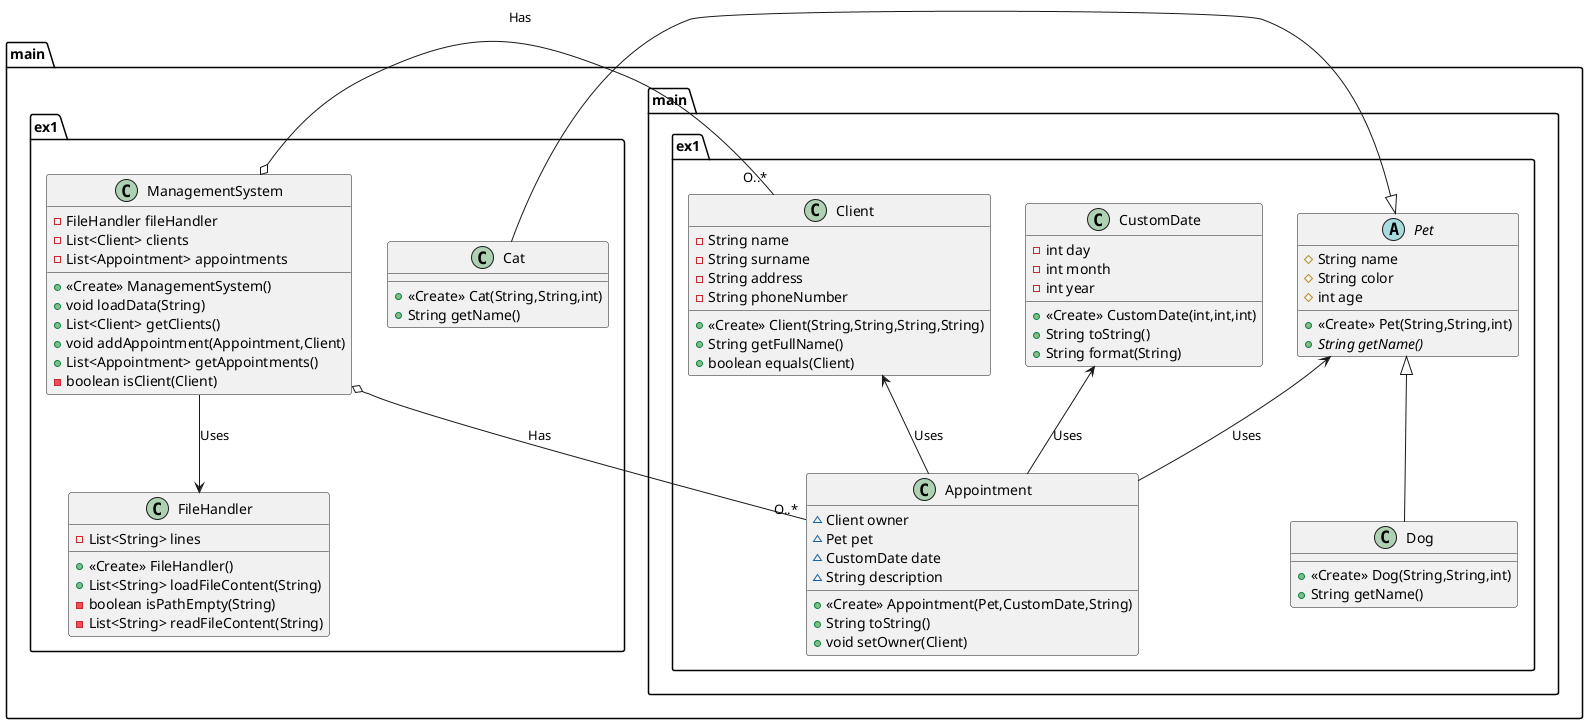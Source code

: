 @startuml
class main.main.ex1.Dog {
+ <<Create>> Dog(String,String,int)
+ String getName()
}
class main.main.ex1.CustomDate {
- int day
- int month
- int year
+ <<Create>> CustomDate(int,int,int)
+ String toString()
+ String format(String)
}
class main.ex1.Cat {
+ <<Create>> Cat(String,String,int)
+ String getName()
}
class main.main.ex1.Appointment {
~ Client owner
~ Pet pet
~ CustomDate date
~ String description
+ <<Create>> Appointment(Pet,CustomDate,String)
+ String toString()
+ void setOwner(Client)
}
abstract class main.main.ex1.Pet {
# String name
# String color
# int age
+ <<Create>> Pet(String,String,int)
+ {abstract}String getName()
}
class main.ex1.ManagementSystem {
- FileHandler fileHandler
- List<Client> clients
- List<Appointment> appointments
+ <<Create>> ManagementSystem()
+ void loadData(String)
+ List<Client> getClients()
+ void addAppointment(Appointment,Client)
+ List<Appointment> getAppointments()
- boolean isClient(Client)
}
class main.ex1.FileHandler {
- List<String> lines
+ <<Create>> FileHandler()
+ List<String> loadFileContent(String)
- boolean isPathEmpty(String)
- List<String> readFileContent(String)
}
class main.main.ex1.Client {
- String name
- String surname
- String address
- String phoneNumber
+ <<Create>> Client(String,String,String,String)
+ String getFullName()
+ boolean equals(Client)
}


main.main.ex1.Pet <|-- main.main.ex1.Dog
main.main.ex1.Pet <|-- main.ex1.Cat
main.main.ex1.CustomDate <-- main.main.ex1.Appointment : Uses
main.main.ex1.Client <-- main.main.ex1.Appointment : Uses
main.main.ex1.Pet <-- main.main.ex1.Appointment : Uses

main.ex1.ManagementSystem --> main.ex1.FileHandler : Uses
main.ex1.ManagementSystem o-- "O..*" main.main.ex1.Client : Has
main.ex1.ManagementSystem o-- "O..*" main.main.ex1.Appointment : Has
@enduml